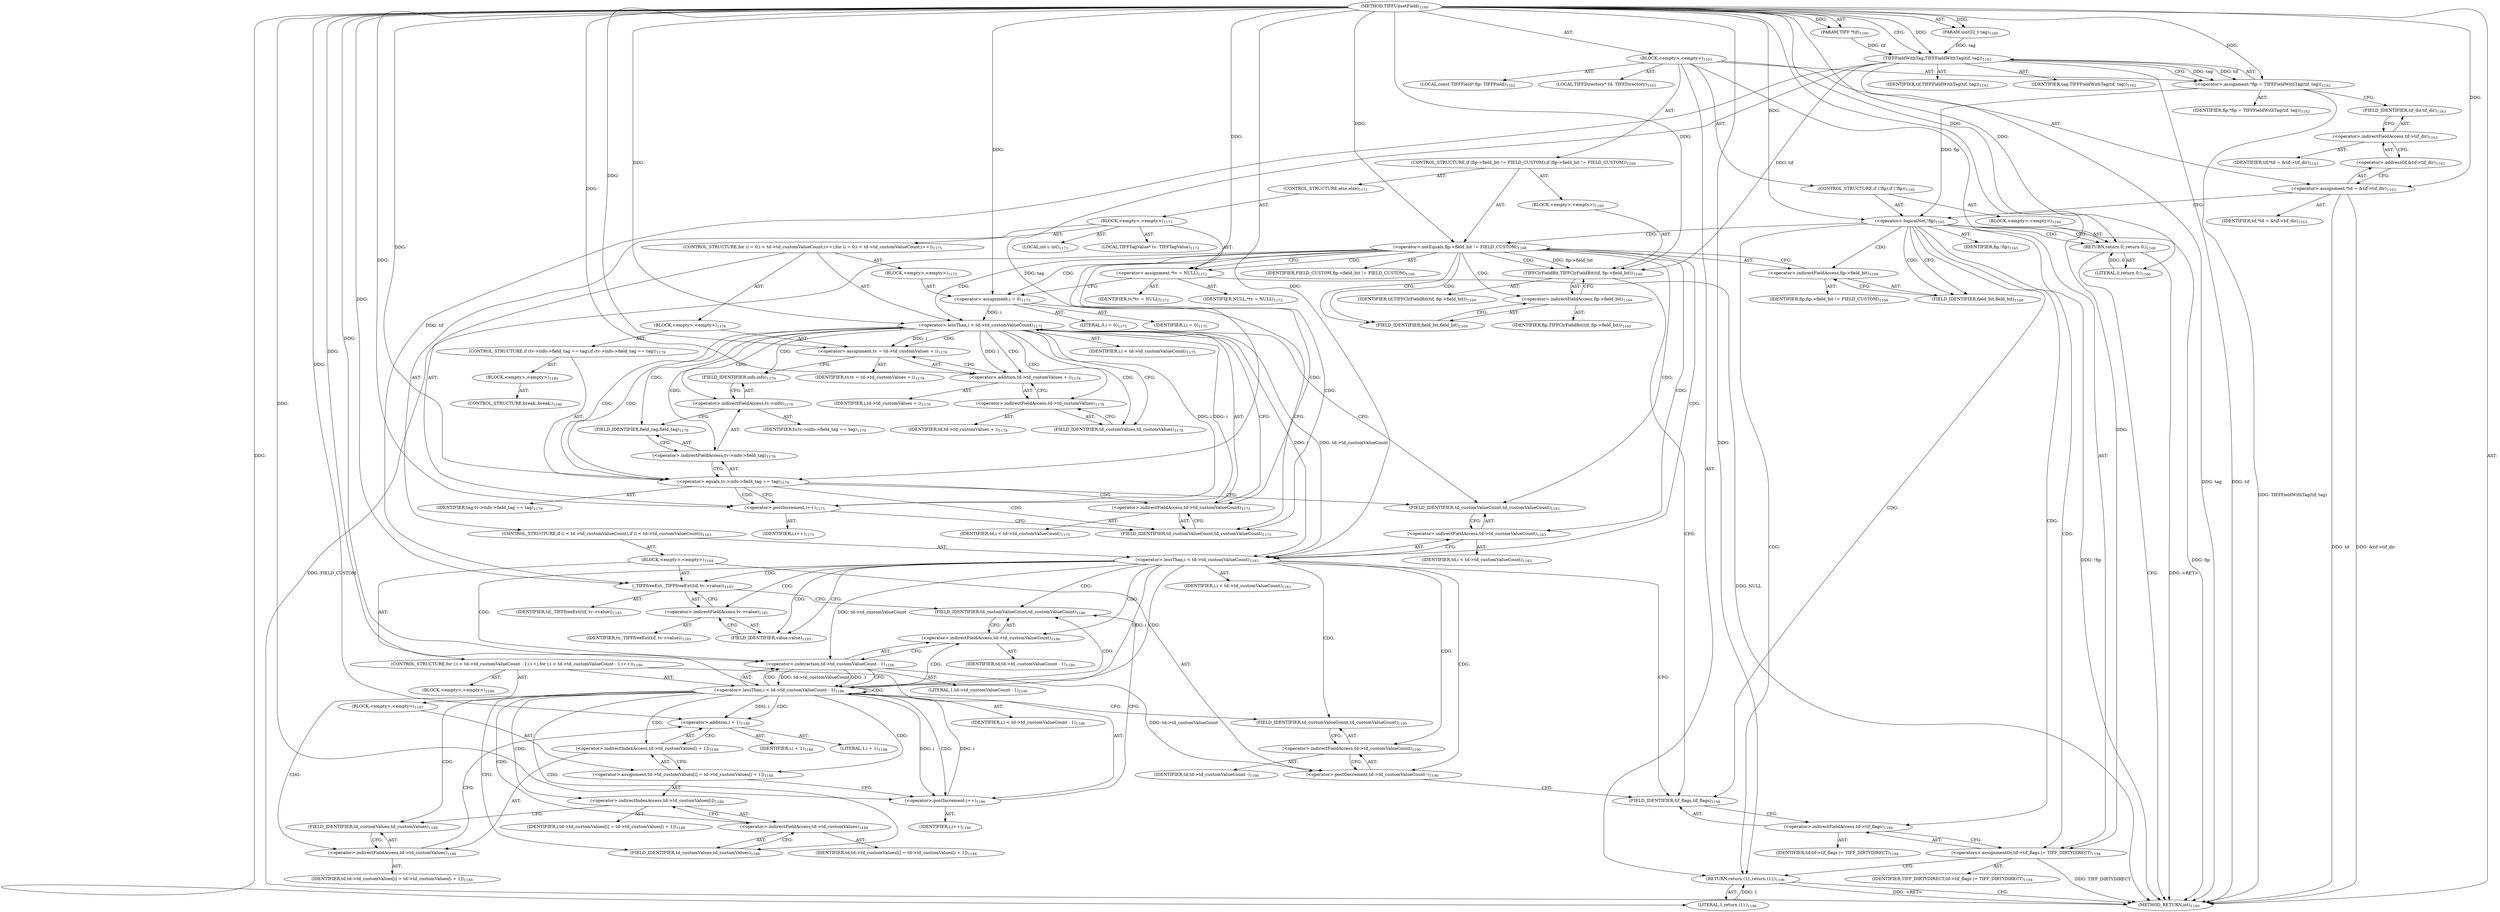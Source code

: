 digraph "TIFFUnsetField" {  
"42449" [label = <(METHOD,TIFFUnsetField)<SUB>1160</SUB>> ]
"42450" [label = <(PARAM,TIFF *tif)<SUB>1160</SUB>> ]
"42451" [label = <(PARAM,uint32_t tag)<SUB>1160</SUB>> ]
"42452" [label = <(BLOCK,&lt;empty&gt;,&lt;empty&gt;)<SUB>1161</SUB>> ]
"42453" [label = <(LOCAL,const TIFFField* fip: TIFFField)<SUB>1162</SUB>> ]
"42454" [label = <(&lt;operator&gt;.assignment,*fip = TIFFFieldWithTag(tif, tag))<SUB>1162</SUB>> ]
"42455" [label = <(IDENTIFIER,fip,*fip = TIFFFieldWithTag(tif, tag))<SUB>1162</SUB>> ]
"42456" [label = <(TIFFFieldWithTag,TIFFFieldWithTag(tif, tag))<SUB>1162</SUB>> ]
"42457" [label = <(IDENTIFIER,tif,TIFFFieldWithTag(tif, tag))<SUB>1162</SUB>> ]
"42458" [label = <(IDENTIFIER,tag,TIFFFieldWithTag(tif, tag))<SUB>1162</SUB>> ]
"42459" [label = <(LOCAL,TIFFDirectory* td: TIFFDirectory)<SUB>1163</SUB>> ]
"42460" [label = <(&lt;operator&gt;.assignment,*td = &amp;tif-&gt;tif_dir)<SUB>1163</SUB>> ]
"42461" [label = <(IDENTIFIER,td,*td = &amp;tif-&gt;tif_dir)<SUB>1163</SUB>> ]
"42462" [label = <(&lt;operator&gt;.addressOf,&amp;tif-&gt;tif_dir)<SUB>1163</SUB>> ]
"42463" [label = <(&lt;operator&gt;.indirectFieldAccess,tif-&gt;tif_dir)<SUB>1163</SUB>> ]
"42464" [label = <(IDENTIFIER,tif,*td = &amp;tif-&gt;tif_dir)<SUB>1163</SUB>> ]
"42465" [label = <(FIELD_IDENTIFIER,tif_dir,tif_dir)<SUB>1163</SUB>> ]
"42466" [label = <(CONTROL_STRUCTURE,if (!fip),if (!fip))<SUB>1165</SUB>> ]
"42467" [label = <(&lt;operator&gt;.logicalNot,!fip)<SUB>1165</SUB>> ]
"42468" [label = <(IDENTIFIER,fip,!fip)<SUB>1165</SUB>> ]
"42469" [label = <(BLOCK,&lt;empty&gt;,&lt;empty&gt;)<SUB>1166</SUB>> ]
"42470" [label = <(RETURN,return 0;,return 0;)<SUB>1166</SUB>> ]
"42471" [label = <(LITERAL,0,return 0;)<SUB>1166</SUB>> ]
"42472" [label = <(CONTROL_STRUCTURE,if (fip-&gt;field_bit != FIELD_CUSTOM),if (fip-&gt;field_bit != FIELD_CUSTOM))<SUB>1168</SUB>> ]
"42473" [label = <(&lt;operator&gt;.notEquals,fip-&gt;field_bit != FIELD_CUSTOM)<SUB>1168</SUB>> ]
"42474" [label = <(&lt;operator&gt;.indirectFieldAccess,fip-&gt;field_bit)<SUB>1168</SUB>> ]
"42475" [label = <(IDENTIFIER,fip,fip-&gt;field_bit != FIELD_CUSTOM)<SUB>1168</SUB>> ]
"42476" [label = <(FIELD_IDENTIFIER,field_bit,field_bit)<SUB>1168</SUB>> ]
"42477" [label = <(IDENTIFIER,FIELD_CUSTOM,fip-&gt;field_bit != FIELD_CUSTOM)<SUB>1168</SUB>> ]
"42478" [label = <(BLOCK,&lt;empty&gt;,&lt;empty&gt;)<SUB>1169</SUB>> ]
"42479" [label = <(TIFFClrFieldBit,TIFFClrFieldBit(tif, fip-&gt;field_bit))<SUB>1169</SUB>> ]
"42480" [label = <(IDENTIFIER,tif,TIFFClrFieldBit(tif, fip-&gt;field_bit))<SUB>1169</SUB>> ]
"42481" [label = <(&lt;operator&gt;.indirectFieldAccess,fip-&gt;field_bit)<SUB>1169</SUB>> ]
"42482" [label = <(IDENTIFIER,fip,TIFFClrFieldBit(tif, fip-&gt;field_bit))<SUB>1169</SUB>> ]
"42483" [label = <(FIELD_IDENTIFIER,field_bit,field_bit)<SUB>1169</SUB>> ]
"42484" [label = <(CONTROL_STRUCTURE,else,else)<SUB>1171</SUB>> ]
"42485" [label = <(BLOCK,&lt;empty&gt;,&lt;empty&gt;)<SUB>1171</SUB>> ]
"42486" [label = <(LOCAL,TIFFTagValue* tv: TIFFTagValue)<SUB>1172</SUB>> ]
"42487" [label = <(&lt;operator&gt;.assignment,*tv = NULL)<SUB>1172</SUB>> ]
"42488" [label = <(IDENTIFIER,tv,*tv = NULL)<SUB>1172</SUB>> ]
"42489" [label = <(IDENTIFIER,NULL,*tv = NULL)<SUB>1172</SUB>> ]
"42490" [label = <(LOCAL,int i: int)<SUB>1173</SUB>> ]
"42491" [label = <(CONTROL_STRUCTURE,for (i = 0;i &lt; td-&gt;td_customValueCount;i++),for (i = 0;i &lt; td-&gt;td_customValueCount;i++))<SUB>1175</SUB>> ]
"42492" [label = <(BLOCK,&lt;empty&gt;,&lt;empty&gt;)<SUB>1175</SUB>> ]
"42493" [label = <(&lt;operator&gt;.assignment,i = 0)<SUB>1175</SUB>> ]
"42494" [label = <(IDENTIFIER,i,i = 0)<SUB>1175</SUB>> ]
"42495" [label = <(LITERAL,0,i = 0)<SUB>1175</SUB>> ]
"42496" [label = <(&lt;operator&gt;.lessThan,i &lt; td-&gt;td_customValueCount)<SUB>1175</SUB>> ]
"42497" [label = <(IDENTIFIER,i,i &lt; td-&gt;td_customValueCount)<SUB>1175</SUB>> ]
"42498" [label = <(&lt;operator&gt;.indirectFieldAccess,td-&gt;td_customValueCount)<SUB>1175</SUB>> ]
"42499" [label = <(IDENTIFIER,td,i &lt; td-&gt;td_customValueCount)<SUB>1175</SUB>> ]
"42500" [label = <(FIELD_IDENTIFIER,td_customValueCount,td_customValueCount)<SUB>1175</SUB>> ]
"42501" [label = <(&lt;operator&gt;.postIncrement,i++)<SUB>1175</SUB>> ]
"42502" [label = <(IDENTIFIER,i,i++)<SUB>1175</SUB>> ]
"42503" [label = <(BLOCK,&lt;empty&gt;,&lt;empty&gt;)<SUB>1176</SUB>> ]
"42504" [label = <(&lt;operator&gt;.assignment,tv = td-&gt;td_customValues + i)<SUB>1178</SUB>> ]
"42505" [label = <(IDENTIFIER,tv,tv = td-&gt;td_customValues + i)<SUB>1178</SUB>> ]
"42506" [label = <(&lt;operator&gt;.addition,td-&gt;td_customValues + i)<SUB>1178</SUB>> ]
"42507" [label = <(&lt;operator&gt;.indirectFieldAccess,td-&gt;td_customValues)<SUB>1178</SUB>> ]
"42508" [label = <(IDENTIFIER,td,td-&gt;td_customValues + i)<SUB>1178</SUB>> ]
"42509" [label = <(FIELD_IDENTIFIER,td_customValues,td_customValues)<SUB>1178</SUB>> ]
"42510" [label = <(IDENTIFIER,i,td-&gt;td_customValues + i)<SUB>1178</SUB>> ]
"42511" [label = <(CONTROL_STRUCTURE,if (tv-&gt;info-&gt;field_tag == tag),if (tv-&gt;info-&gt;field_tag == tag))<SUB>1179</SUB>> ]
"42512" [label = <(&lt;operator&gt;.equals,tv-&gt;info-&gt;field_tag == tag)<SUB>1179</SUB>> ]
"42513" [label = <(&lt;operator&gt;.indirectFieldAccess,tv-&gt;info-&gt;field_tag)<SUB>1179</SUB>> ]
"42514" [label = <(&lt;operator&gt;.indirectFieldAccess,tv-&gt;info)<SUB>1179</SUB>> ]
"42515" [label = <(IDENTIFIER,tv,tv-&gt;info-&gt;field_tag == tag)<SUB>1179</SUB>> ]
"42516" [label = <(FIELD_IDENTIFIER,info,info)<SUB>1179</SUB>> ]
"42517" [label = <(FIELD_IDENTIFIER,field_tag,field_tag)<SUB>1179</SUB>> ]
"42518" [label = <(IDENTIFIER,tag,tv-&gt;info-&gt;field_tag == tag)<SUB>1179</SUB>> ]
"42519" [label = <(BLOCK,&lt;empty&gt;,&lt;empty&gt;)<SUB>1180</SUB>> ]
"42520" [label = <(CONTROL_STRUCTURE,break;,break;)<SUB>1180</SUB>> ]
"42521" [label = <(CONTROL_STRUCTURE,if (i &lt; td-&gt;td_customValueCount),if (i &lt; td-&gt;td_customValueCount))<SUB>1183</SUB>> ]
"42522" [label = <(&lt;operator&gt;.lessThan,i &lt; td-&gt;td_customValueCount)<SUB>1183</SUB>> ]
"42523" [label = <(IDENTIFIER,i,i &lt; td-&gt;td_customValueCount)<SUB>1183</SUB>> ]
"42524" [label = <(&lt;operator&gt;.indirectFieldAccess,td-&gt;td_customValueCount)<SUB>1183</SUB>> ]
"42525" [label = <(IDENTIFIER,td,i &lt; td-&gt;td_customValueCount)<SUB>1183</SUB>> ]
"42526" [label = <(FIELD_IDENTIFIER,td_customValueCount,td_customValueCount)<SUB>1183</SUB>> ]
"42527" [label = <(BLOCK,&lt;empty&gt;,&lt;empty&gt;)<SUB>1184</SUB>> ]
"42528" [label = <(_TIFFfreeExt,_TIFFfreeExt(tif, tv-&gt;value))<SUB>1185</SUB>> ]
"42529" [label = <(IDENTIFIER,tif,_TIFFfreeExt(tif, tv-&gt;value))<SUB>1185</SUB>> ]
"42530" [label = <(&lt;operator&gt;.indirectFieldAccess,tv-&gt;value)<SUB>1185</SUB>> ]
"42531" [label = <(IDENTIFIER,tv,_TIFFfreeExt(tif, tv-&gt;value))<SUB>1185</SUB>> ]
"42532" [label = <(FIELD_IDENTIFIER,value,value)<SUB>1185</SUB>> ]
"42533" [label = <(CONTROL_STRUCTURE,for (;i &lt; td-&gt;td_customValueCount - 1;i++),for (;i &lt; td-&gt;td_customValueCount - 1;i++))<SUB>1186</SUB>> ]
"42534" [label = <(BLOCK,&lt;empty&gt;,&lt;empty&gt;)<SUB>1186</SUB>> ]
"42535" [label = <(&lt;operator&gt;.lessThan,i &lt; td-&gt;td_customValueCount - 1)<SUB>1186</SUB>> ]
"42536" [label = <(IDENTIFIER,i,i &lt; td-&gt;td_customValueCount - 1)<SUB>1186</SUB>> ]
"42537" [label = <(&lt;operator&gt;.subtraction,td-&gt;td_customValueCount - 1)<SUB>1186</SUB>> ]
"42538" [label = <(&lt;operator&gt;.indirectFieldAccess,td-&gt;td_customValueCount)<SUB>1186</SUB>> ]
"42539" [label = <(IDENTIFIER,td,td-&gt;td_customValueCount - 1)<SUB>1186</SUB>> ]
"42540" [label = <(FIELD_IDENTIFIER,td_customValueCount,td_customValueCount)<SUB>1186</SUB>> ]
"42541" [label = <(LITERAL,1,td-&gt;td_customValueCount - 1)<SUB>1186</SUB>> ]
"42542" [label = <(&lt;operator&gt;.postIncrement,i++)<SUB>1186</SUB>> ]
"42543" [label = <(IDENTIFIER,i,i++)<SUB>1186</SUB>> ]
"42544" [label = <(BLOCK,&lt;empty&gt;,&lt;empty&gt;)<SUB>1187</SUB>> ]
"42545" [label = <(&lt;operator&gt;.assignment,td-&gt;td_customValues[i] = td-&gt;td_customValues[i + 1])<SUB>1188</SUB>> ]
"42546" [label = <(&lt;operator&gt;.indirectIndexAccess,td-&gt;td_customValues[i])<SUB>1188</SUB>> ]
"42547" [label = <(&lt;operator&gt;.indirectFieldAccess,td-&gt;td_customValues)<SUB>1188</SUB>> ]
"42548" [label = <(IDENTIFIER,td,td-&gt;td_customValues[i] = td-&gt;td_customValues[i + 1])<SUB>1188</SUB>> ]
"42549" [label = <(FIELD_IDENTIFIER,td_customValues,td_customValues)<SUB>1188</SUB>> ]
"42550" [label = <(IDENTIFIER,i,td-&gt;td_customValues[i] = td-&gt;td_customValues[i + 1])<SUB>1188</SUB>> ]
"42551" [label = <(&lt;operator&gt;.indirectIndexAccess,td-&gt;td_customValues[i + 1])<SUB>1188</SUB>> ]
"42552" [label = <(&lt;operator&gt;.indirectFieldAccess,td-&gt;td_customValues)<SUB>1188</SUB>> ]
"42553" [label = <(IDENTIFIER,td,td-&gt;td_customValues[i] = td-&gt;td_customValues[i + 1])<SUB>1188</SUB>> ]
"42554" [label = <(FIELD_IDENTIFIER,td_customValues,td_customValues)<SUB>1188</SUB>> ]
"42555" [label = <(&lt;operator&gt;.addition,i + 1)<SUB>1188</SUB>> ]
"42556" [label = <(IDENTIFIER,i,i + 1)<SUB>1188</SUB>> ]
"42557" [label = <(LITERAL,1,i + 1)<SUB>1188</SUB>> ]
"42558" [label = <(&lt;operator&gt;.postDecrement,td-&gt;td_customValueCount--)<SUB>1190</SUB>> ]
"42559" [label = <(&lt;operator&gt;.indirectFieldAccess,td-&gt;td_customValueCount)<SUB>1190</SUB>> ]
"42560" [label = <(IDENTIFIER,td,td-&gt;td_customValueCount--)<SUB>1190</SUB>> ]
"42561" [label = <(FIELD_IDENTIFIER,td_customValueCount,td_customValueCount)<SUB>1190</SUB>> ]
"42562" [label = <(&lt;operators&gt;.assignmentOr,tif-&gt;tif_flags |= TIFF_DIRTYDIRECT)<SUB>1194</SUB>> ]
"42563" [label = <(&lt;operator&gt;.indirectFieldAccess,tif-&gt;tif_flags)<SUB>1194</SUB>> ]
"42564" [label = <(IDENTIFIER,tif,tif-&gt;tif_flags |= TIFF_DIRTYDIRECT)<SUB>1194</SUB>> ]
"42565" [label = <(FIELD_IDENTIFIER,tif_flags,tif_flags)<SUB>1194</SUB>> ]
"42566" [label = <(IDENTIFIER,TIFF_DIRTYDIRECT,tif-&gt;tif_flags |= TIFF_DIRTYDIRECT)<SUB>1194</SUB>> ]
"42567" [label = <(RETURN,return (1);,return (1);)<SUB>1196</SUB>> ]
"42568" [label = <(LITERAL,1,return (1);)<SUB>1196</SUB>> ]
"42569" [label = <(METHOD_RETURN,int)<SUB>1160</SUB>> ]
  "42449" -> "42450"  [ label = "AST: "] 
  "42449" -> "42451"  [ label = "AST: "] 
  "42449" -> "42452"  [ label = "AST: "] 
  "42449" -> "42569"  [ label = "AST: "] 
  "42452" -> "42453"  [ label = "AST: "] 
  "42452" -> "42454"  [ label = "AST: "] 
  "42452" -> "42459"  [ label = "AST: "] 
  "42452" -> "42460"  [ label = "AST: "] 
  "42452" -> "42466"  [ label = "AST: "] 
  "42452" -> "42472"  [ label = "AST: "] 
  "42452" -> "42562"  [ label = "AST: "] 
  "42452" -> "42567"  [ label = "AST: "] 
  "42454" -> "42455"  [ label = "AST: "] 
  "42454" -> "42456"  [ label = "AST: "] 
  "42456" -> "42457"  [ label = "AST: "] 
  "42456" -> "42458"  [ label = "AST: "] 
  "42460" -> "42461"  [ label = "AST: "] 
  "42460" -> "42462"  [ label = "AST: "] 
  "42462" -> "42463"  [ label = "AST: "] 
  "42463" -> "42464"  [ label = "AST: "] 
  "42463" -> "42465"  [ label = "AST: "] 
  "42466" -> "42467"  [ label = "AST: "] 
  "42466" -> "42469"  [ label = "AST: "] 
  "42467" -> "42468"  [ label = "AST: "] 
  "42469" -> "42470"  [ label = "AST: "] 
  "42470" -> "42471"  [ label = "AST: "] 
  "42472" -> "42473"  [ label = "AST: "] 
  "42472" -> "42478"  [ label = "AST: "] 
  "42472" -> "42484"  [ label = "AST: "] 
  "42473" -> "42474"  [ label = "AST: "] 
  "42473" -> "42477"  [ label = "AST: "] 
  "42474" -> "42475"  [ label = "AST: "] 
  "42474" -> "42476"  [ label = "AST: "] 
  "42478" -> "42479"  [ label = "AST: "] 
  "42479" -> "42480"  [ label = "AST: "] 
  "42479" -> "42481"  [ label = "AST: "] 
  "42481" -> "42482"  [ label = "AST: "] 
  "42481" -> "42483"  [ label = "AST: "] 
  "42484" -> "42485"  [ label = "AST: "] 
  "42485" -> "42486"  [ label = "AST: "] 
  "42485" -> "42487"  [ label = "AST: "] 
  "42485" -> "42490"  [ label = "AST: "] 
  "42485" -> "42491"  [ label = "AST: "] 
  "42485" -> "42521"  [ label = "AST: "] 
  "42487" -> "42488"  [ label = "AST: "] 
  "42487" -> "42489"  [ label = "AST: "] 
  "42491" -> "42492"  [ label = "AST: "] 
  "42491" -> "42496"  [ label = "AST: "] 
  "42491" -> "42501"  [ label = "AST: "] 
  "42491" -> "42503"  [ label = "AST: "] 
  "42492" -> "42493"  [ label = "AST: "] 
  "42493" -> "42494"  [ label = "AST: "] 
  "42493" -> "42495"  [ label = "AST: "] 
  "42496" -> "42497"  [ label = "AST: "] 
  "42496" -> "42498"  [ label = "AST: "] 
  "42498" -> "42499"  [ label = "AST: "] 
  "42498" -> "42500"  [ label = "AST: "] 
  "42501" -> "42502"  [ label = "AST: "] 
  "42503" -> "42504"  [ label = "AST: "] 
  "42503" -> "42511"  [ label = "AST: "] 
  "42504" -> "42505"  [ label = "AST: "] 
  "42504" -> "42506"  [ label = "AST: "] 
  "42506" -> "42507"  [ label = "AST: "] 
  "42506" -> "42510"  [ label = "AST: "] 
  "42507" -> "42508"  [ label = "AST: "] 
  "42507" -> "42509"  [ label = "AST: "] 
  "42511" -> "42512"  [ label = "AST: "] 
  "42511" -> "42519"  [ label = "AST: "] 
  "42512" -> "42513"  [ label = "AST: "] 
  "42512" -> "42518"  [ label = "AST: "] 
  "42513" -> "42514"  [ label = "AST: "] 
  "42513" -> "42517"  [ label = "AST: "] 
  "42514" -> "42515"  [ label = "AST: "] 
  "42514" -> "42516"  [ label = "AST: "] 
  "42519" -> "42520"  [ label = "AST: "] 
  "42521" -> "42522"  [ label = "AST: "] 
  "42521" -> "42527"  [ label = "AST: "] 
  "42522" -> "42523"  [ label = "AST: "] 
  "42522" -> "42524"  [ label = "AST: "] 
  "42524" -> "42525"  [ label = "AST: "] 
  "42524" -> "42526"  [ label = "AST: "] 
  "42527" -> "42528"  [ label = "AST: "] 
  "42527" -> "42533"  [ label = "AST: "] 
  "42527" -> "42558"  [ label = "AST: "] 
  "42528" -> "42529"  [ label = "AST: "] 
  "42528" -> "42530"  [ label = "AST: "] 
  "42530" -> "42531"  [ label = "AST: "] 
  "42530" -> "42532"  [ label = "AST: "] 
  "42533" -> "42534"  [ label = "AST: "] 
  "42533" -> "42535"  [ label = "AST: "] 
  "42533" -> "42542"  [ label = "AST: "] 
  "42533" -> "42544"  [ label = "AST: "] 
  "42535" -> "42536"  [ label = "AST: "] 
  "42535" -> "42537"  [ label = "AST: "] 
  "42537" -> "42538"  [ label = "AST: "] 
  "42537" -> "42541"  [ label = "AST: "] 
  "42538" -> "42539"  [ label = "AST: "] 
  "42538" -> "42540"  [ label = "AST: "] 
  "42542" -> "42543"  [ label = "AST: "] 
  "42544" -> "42545"  [ label = "AST: "] 
  "42545" -> "42546"  [ label = "AST: "] 
  "42545" -> "42551"  [ label = "AST: "] 
  "42546" -> "42547"  [ label = "AST: "] 
  "42546" -> "42550"  [ label = "AST: "] 
  "42547" -> "42548"  [ label = "AST: "] 
  "42547" -> "42549"  [ label = "AST: "] 
  "42551" -> "42552"  [ label = "AST: "] 
  "42551" -> "42555"  [ label = "AST: "] 
  "42552" -> "42553"  [ label = "AST: "] 
  "42552" -> "42554"  [ label = "AST: "] 
  "42555" -> "42556"  [ label = "AST: "] 
  "42555" -> "42557"  [ label = "AST: "] 
  "42558" -> "42559"  [ label = "AST: "] 
  "42559" -> "42560"  [ label = "AST: "] 
  "42559" -> "42561"  [ label = "AST: "] 
  "42562" -> "42563"  [ label = "AST: "] 
  "42562" -> "42566"  [ label = "AST: "] 
  "42563" -> "42564"  [ label = "AST: "] 
  "42563" -> "42565"  [ label = "AST: "] 
  "42567" -> "42568"  [ label = "AST: "] 
  "42454" -> "42465"  [ label = "CFG: "] 
  "42460" -> "42467"  [ label = "CFG: "] 
  "42562" -> "42567"  [ label = "CFG: "] 
  "42567" -> "42569"  [ label = "CFG: "] 
  "42456" -> "42454"  [ label = "CFG: "] 
  "42462" -> "42460"  [ label = "CFG: "] 
  "42467" -> "42470"  [ label = "CFG: "] 
  "42467" -> "42476"  [ label = "CFG: "] 
  "42473" -> "42483"  [ label = "CFG: "] 
  "42473" -> "42487"  [ label = "CFG: "] 
  "42563" -> "42562"  [ label = "CFG: "] 
  "42463" -> "42462"  [ label = "CFG: "] 
  "42470" -> "42569"  [ label = "CFG: "] 
  "42474" -> "42473"  [ label = "CFG: "] 
  "42479" -> "42565"  [ label = "CFG: "] 
  "42565" -> "42563"  [ label = "CFG: "] 
  "42465" -> "42463"  [ label = "CFG: "] 
  "42476" -> "42474"  [ label = "CFG: "] 
  "42481" -> "42479"  [ label = "CFG: "] 
  "42487" -> "42493"  [ label = "CFG: "] 
  "42483" -> "42481"  [ label = "CFG: "] 
  "42496" -> "42509"  [ label = "CFG: "] 
  "42496" -> "42526"  [ label = "CFG: "] 
  "42501" -> "42500"  [ label = "CFG: "] 
  "42522" -> "42532"  [ label = "CFG: "] 
  "42522" -> "42565"  [ label = "CFG: "] 
  "42493" -> "42500"  [ label = "CFG: "] 
  "42498" -> "42496"  [ label = "CFG: "] 
  "42504" -> "42516"  [ label = "CFG: "] 
  "42524" -> "42522"  [ label = "CFG: "] 
  "42528" -> "42540"  [ label = "CFG: "] 
  "42558" -> "42565"  [ label = "CFG: "] 
  "42500" -> "42498"  [ label = "CFG: "] 
  "42506" -> "42504"  [ label = "CFG: "] 
  "42512" -> "42526"  [ label = "CFG: "] 
  "42512" -> "42501"  [ label = "CFG: "] 
  "42526" -> "42524"  [ label = "CFG: "] 
  "42530" -> "42528"  [ label = "CFG: "] 
  "42535" -> "42549"  [ label = "CFG: "] 
  "42535" -> "42561"  [ label = "CFG: "] 
  "42542" -> "42540"  [ label = "CFG: "] 
  "42559" -> "42558"  [ label = "CFG: "] 
  "42507" -> "42506"  [ label = "CFG: "] 
  "42513" -> "42512"  [ label = "CFG: "] 
  "42532" -> "42530"  [ label = "CFG: "] 
  "42537" -> "42535"  [ label = "CFG: "] 
  "42545" -> "42542"  [ label = "CFG: "] 
  "42561" -> "42559"  [ label = "CFG: "] 
  "42509" -> "42507"  [ label = "CFG: "] 
  "42514" -> "42517"  [ label = "CFG: "] 
  "42517" -> "42513"  [ label = "CFG: "] 
  "42538" -> "42537"  [ label = "CFG: "] 
  "42546" -> "42554"  [ label = "CFG: "] 
  "42551" -> "42545"  [ label = "CFG: "] 
  "42516" -> "42514"  [ label = "CFG: "] 
  "42540" -> "42538"  [ label = "CFG: "] 
  "42547" -> "42546"  [ label = "CFG: "] 
  "42552" -> "42555"  [ label = "CFG: "] 
  "42555" -> "42551"  [ label = "CFG: "] 
  "42549" -> "42547"  [ label = "CFG: "] 
  "42554" -> "42552"  [ label = "CFG: "] 
  "42449" -> "42456"  [ label = "CFG: "] 
  "42567" -> "42569"  [ label = "DDG: &lt;RET&gt;"] 
  "42470" -> "42569"  [ label = "DDG: &lt;RET&gt;"] 
  "42456" -> "42569"  [ label = "DDG: tif"] 
  "42456" -> "42569"  [ label = "DDG: tag"] 
  "42454" -> "42569"  [ label = "DDG: TIFFFieldWithTag(tif, tag)"] 
  "42460" -> "42569"  [ label = "DDG: td"] 
  "42460" -> "42569"  [ label = "DDG: &amp;tif-&gt;tif_dir"] 
  "42467" -> "42569"  [ label = "DDG: fip"] 
  "42467" -> "42569"  [ label = "DDG: !fip"] 
  "42562" -> "42569"  [ label = "DDG: TIFF_DIRTYDIRECT"] 
  "42473" -> "42569"  [ label = "DDG: FIELD_CUSTOM"] 
  "42487" -> "42569"  [ label = "DDG: NULL"] 
  "42449" -> "42450"  [ label = "DDG: "] 
  "42449" -> "42451"  [ label = "DDG: "] 
  "42456" -> "42454"  [ label = "DDG: tif"] 
  "42456" -> "42454"  [ label = "DDG: tag"] 
  "42449" -> "42562"  [ label = "DDG: "] 
  "42568" -> "42567"  [ label = "DDG: 1"] 
  "42449" -> "42567"  [ label = "DDG: "] 
  "42449" -> "42454"  [ label = "DDG: "] 
  "42449" -> "42460"  [ label = "DDG: "] 
  "42449" -> "42568"  [ label = "DDG: "] 
  "42450" -> "42456"  [ label = "DDG: tif"] 
  "42449" -> "42456"  [ label = "DDG: "] 
  "42451" -> "42456"  [ label = "DDG: tag"] 
  "42454" -> "42467"  [ label = "DDG: fip"] 
  "42449" -> "42467"  [ label = "DDG: "] 
  "42471" -> "42470"  [ label = "DDG: 0"] 
  "42449" -> "42470"  [ label = "DDG: "] 
  "42449" -> "42473"  [ label = "DDG: "] 
  "42449" -> "42471"  [ label = "DDG: "] 
  "42456" -> "42479"  [ label = "DDG: tif"] 
  "42449" -> "42479"  [ label = "DDG: "] 
  "42473" -> "42479"  [ label = "DDG: fip-&gt;field_bit"] 
  "42449" -> "42487"  [ label = "DDG: "] 
  "42449" -> "42493"  [ label = "DDG: "] 
  "42493" -> "42496"  [ label = "DDG: i"] 
  "42501" -> "42496"  [ label = "DDG: i"] 
  "42449" -> "42496"  [ label = "DDG: "] 
  "42449" -> "42501"  [ label = "DDG: "] 
  "42496" -> "42501"  [ label = "DDG: i"] 
  "42496" -> "42504"  [ label = "DDG: i"] 
  "42449" -> "42504"  [ label = "DDG: "] 
  "42496" -> "42522"  [ label = "DDG: i"] 
  "42449" -> "42522"  [ label = "DDG: "] 
  "42496" -> "42522"  [ label = "DDG: td-&gt;td_customValueCount"] 
  "42456" -> "42528"  [ label = "DDG: tif"] 
  "42449" -> "42528"  [ label = "DDG: "] 
  "42537" -> "42558"  [ label = "DDG: td-&gt;td_customValueCount"] 
  "42496" -> "42506"  [ label = "DDG: i"] 
  "42449" -> "42506"  [ label = "DDG: "] 
  "42456" -> "42512"  [ label = "DDG: tag"] 
  "42449" -> "42512"  [ label = "DDG: "] 
  "42522" -> "42535"  [ label = "DDG: i"] 
  "42542" -> "42535"  [ label = "DDG: i"] 
  "42449" -> "42535"  [ label = "DDG: "] 
  "42537" -> "42535"  [ label = "DDG: td-&gt;td_customValueCount"] 
  "42537" -> "42535"  [ label = "DDG: 1"] 
  "42449" -> "42542"  [ label = "DDG: "] 
  "42535" -> "42542"  [ label = "DDG: i"] 
  "42522" -> "42537"  [ label = "DDG: td-&gt;td_customValueCount"] 
  "42449" -> "42537"  [ label = "DDG: "] 
  "42535" -> "42555"  [ label = "DDG: i"] 
  "42449" -> "42555"  [ label = "DDG: "] 
  "42467" -> "42470"  [ label = "CDG: "] 
  "42467" -> "42565"  [ label = "CDG: "] 
  "42467" -> "42474"  [ label = "CDG: "] 
  "42467" -> "42473"  [ label = "CDG: "] 
  "42467" -> "42563"  [ label = "CDG: "] 
  "42467" -> "42567"  [ label = "CDG: "] 
  "42467" -> "42476"  [ label = "CDG: "] 
  "42467" -> "42562"  [ label = "CDG: "] 
  "42473" -> "42487"  [ label = "CDG: "] 
  "42473" -> "42500"  [ label = "CDG: "] 
  "42473" -> "42479"  [ label = "CDG: "] 
  "42473" -> "42483"  [ label = "CDG: "] 
  "42473" -> "42522"  [ label = "CDG: "] 
  "42473" -> "42526"  [ label = "CDG: "] 
  "42473" -> "42524"  [ label = "CDG: "] 
  "42473" -> "42498"  [ label = "CDG: "] 
  "42473" -> "42493"  [ label = "CDG: "] 
  "42473" -> "42496"  [ label = "CDG: "] 
  "42473" -> "42481"  [ label = "CDG: "] 
  "42496" -> "42507"  [ label = "CDG: "] 
  "42496" -> "42514"  [ label = "CDG: "] 
  "42496" -> "42517"  [ label = "CDG: "] 
  "42496" -> "42513"  [ label = "CDG: "] 
  "42496" -> "42509"  [ label = "CDG: "] 
  "42496" -> "42504"  [ label = "CDG: "] 
  "42496" -> "42516"  [ label = "CDG: "] 
  "42496" -> "42512"  [ label = "CDG: "] 
  "42496" -> "42506"  [ label = "CDG: "] 
  "42522" -> "42530"  [ label = "CDG: "] 
  "42522" -> "42538"  [ label = "CDG: "] 
  "42522" -> "42537"  [ label = "CDG: "] 
  "42522" -> "42559"  [ label = "CDG: "] 
  "42522" -> "42558"  [ label = "CDG: "] 
  "42522" -> "42535"  [ label = "CDG: "] 
  "42522" -> "42540"  [ label = "CDG: "] 
  "42522" -> "42532"  [ label = "CDG: "] 
  "42522" -> "42528"  [ label = "CDG: "] 
  "42522" -> "42561"  [ label = "CDG: "] 
  "42512" -> "42500"  [ label = "CDG: "] 
  "42512" -> "42498"  [ label = "CDG: "] 
  "42512" -> "42501"  [ label = "CDG: "] 
  "42512" -> "42496"  [ label = "CDG: "] 
  "42535" -> "42549"  [ label = "CDG: "] 
  "42535" -> "42547"  [ label = "CDG: "] 
  "42535" -> "42542"  [ label = "CDG: "] 
  "42535" -> "42551"  [ label = "CDG: "] 
  "42535" -> "42538"  [ label = "CDG: "] 
  "42535" -> "42555"  [ label = "CDG: "] 
  "42535" -> "42537"  [ label = "CDG: "] 
  "42535" -> "42554"  [ label = "CDG: "] 
  "42535" -> "42535"  [ label = "CDG: "] 
  "42535" -> "42552"  [ label = "CDG: "] 
  "42535" -> "42546"  [ label = "CDG: "] 
  "42535" -> "42545"  [ label = "CDG: "] 
  "42535" -> "42540"  [ label = "CDG: "] 
}
